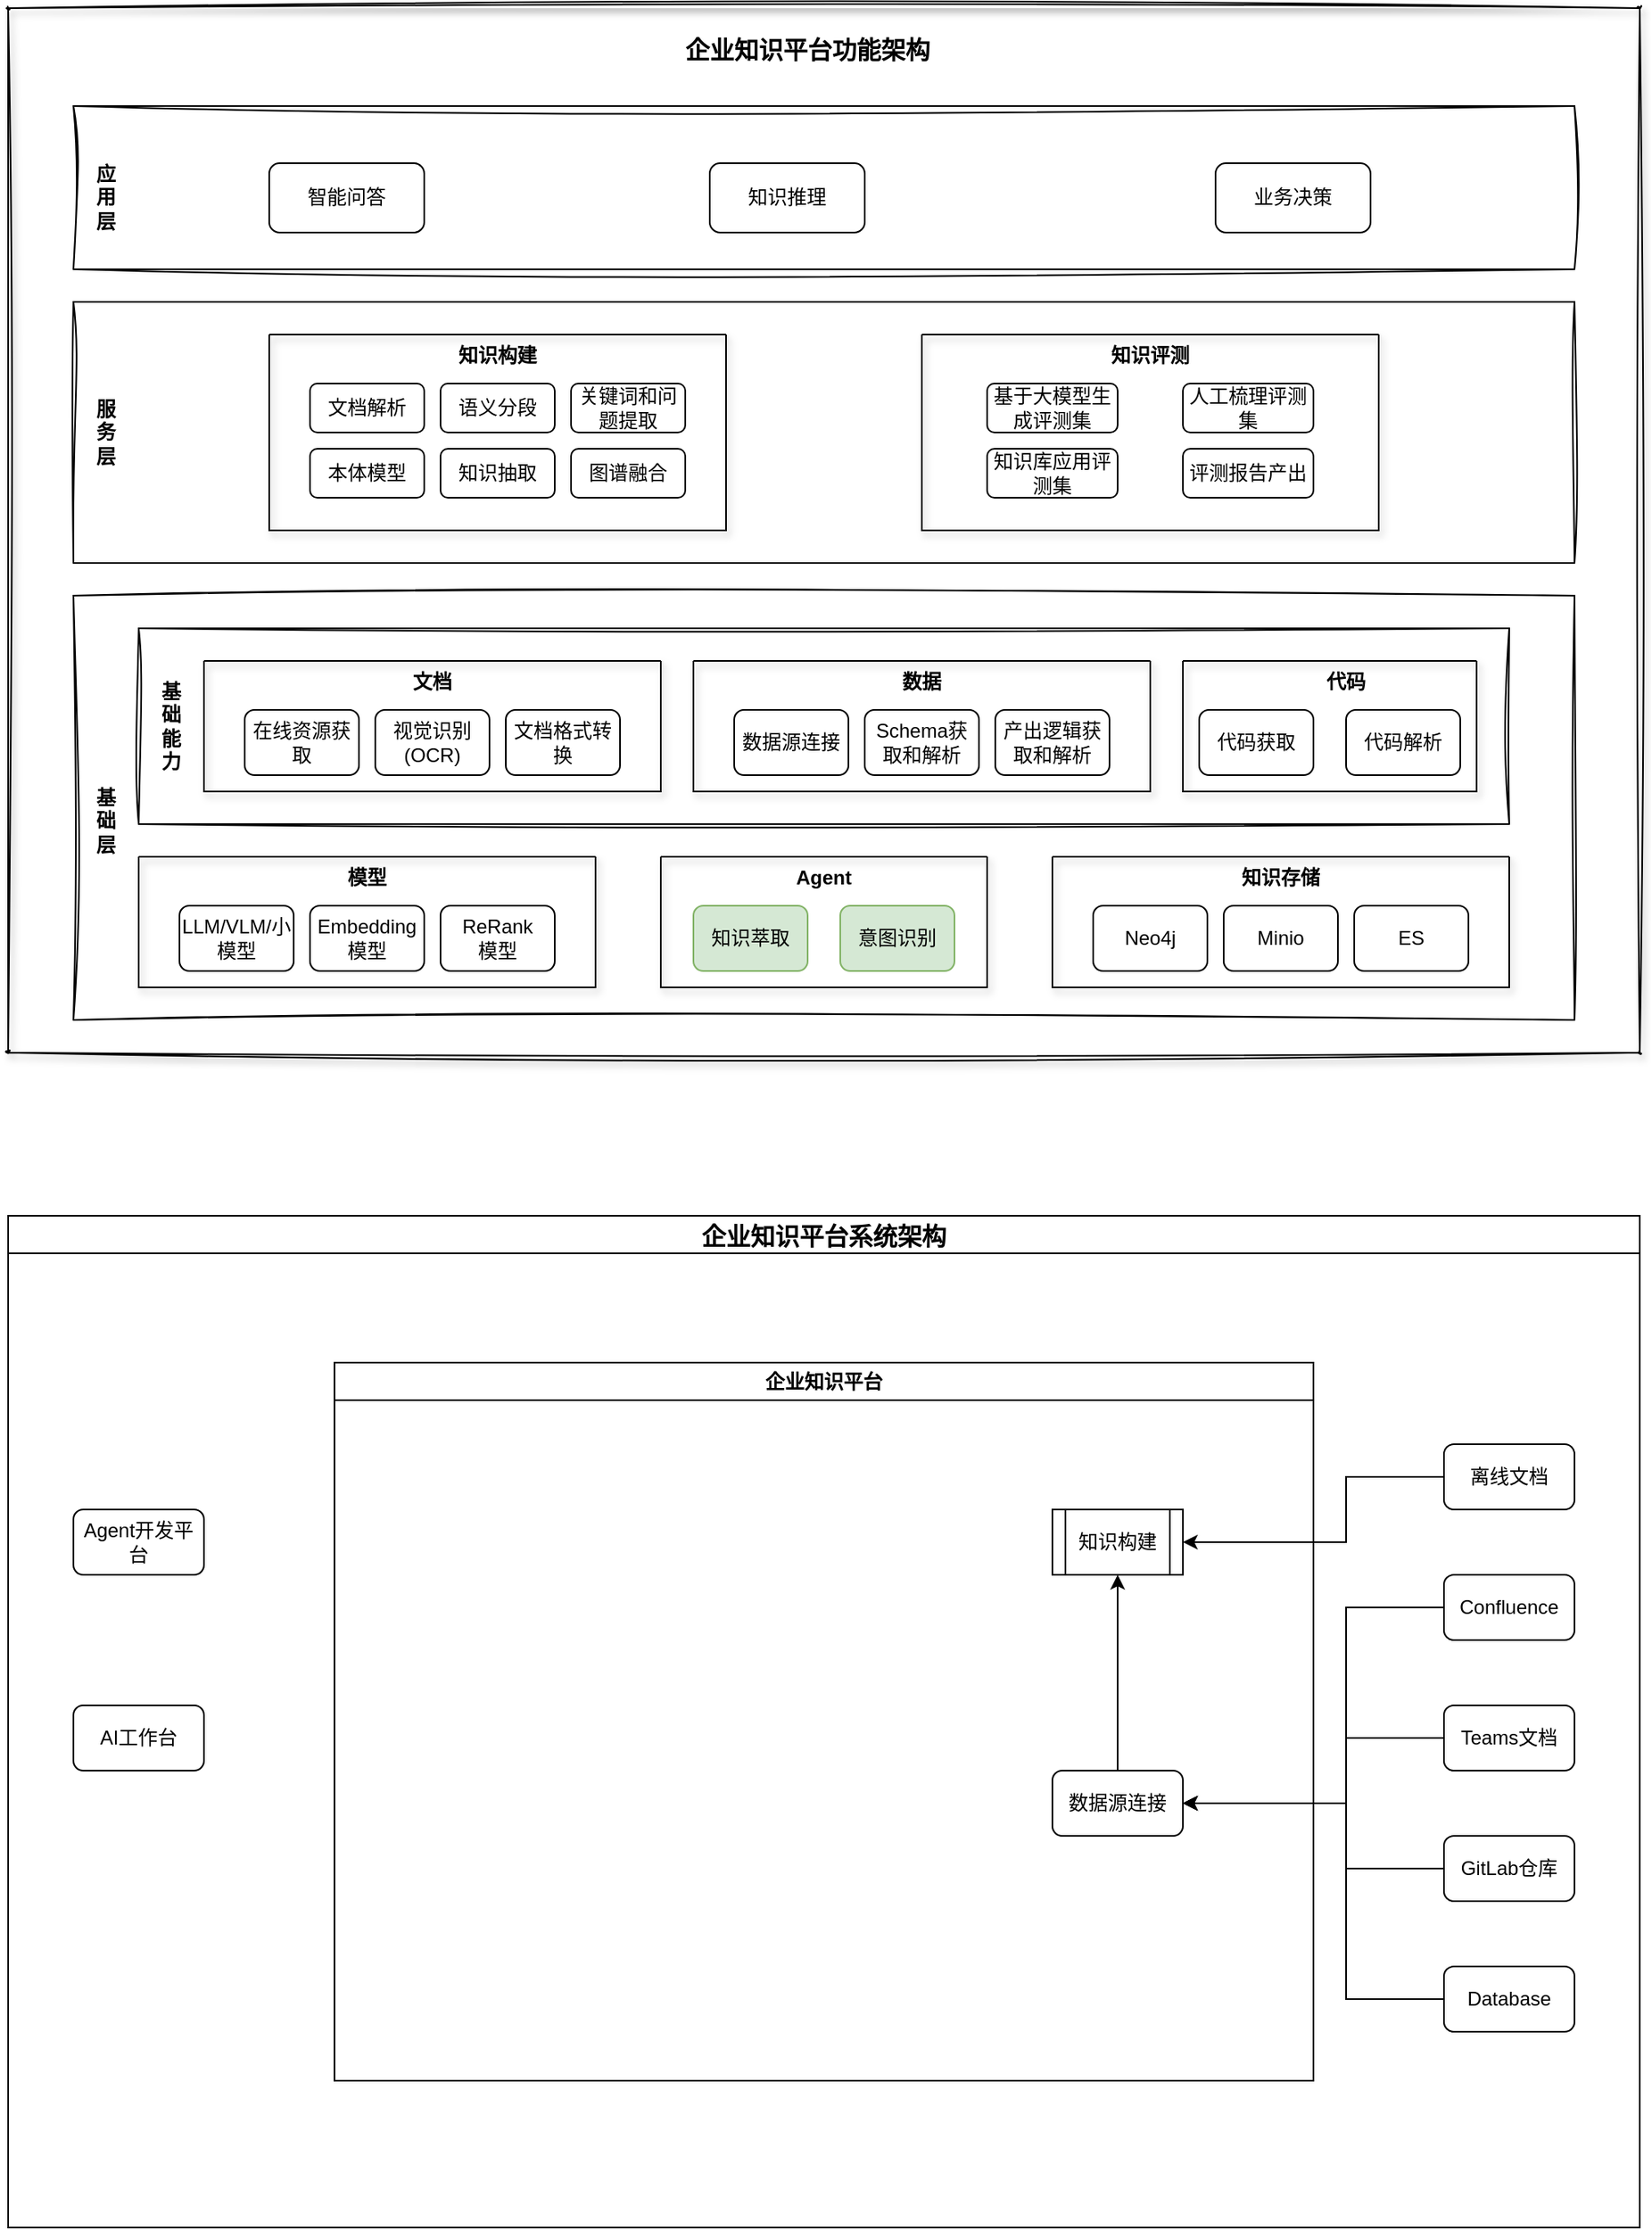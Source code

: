 <mxfile version="27.1.3" pages="2">
  <diagram name="平台整体设计" id="MxCnz9sl3STO58roB_Hc">
    <mxGraphModel dx="1358" dy="708" grid="1" gridSize="10" guides="1" tooltips="1" connect="1" arrows="1" fold="1" page="1" pageScale="1" pageWidth="1654" pageHeight="2336" math="0" shadow="0">
      <root>
        <mxCell id="0" />
        <mxCell id="1" parent="0" />
        <mxCell id="lvNZ2ctILBnJvPrkH7Vi-1" value="" style="swimlane;startSize=0;rounded=1;glass=0;sketch=1;curveFitting=1;jiggle=2;shadow=1;swimlaneLine=1;" parent="1" vertex="1">
          <mxGeometry x="160" y="80" width="1000" height="640" as="geometry">
            <mxRectangle x="160" y="80" width="50" height="40" as="alternateBounds" />
          </mxGeometry>
        </mxCell>
        <mxCell id="lvNZ2ctILBnJvPrkH7Vi-3" value="" style="swimlane;startSize=0;glass=0;shadow=0;sketch=1;curveFitting=1;jiggle=2;" parent="lvNZ2ctILBnJvPrkH7Vi-1" vertex="1">
          <mxGeometry x="40" y="360" width="920" height="260" as="geometry">
            <mxRectangle x="40" y="360" width="50" height="40" as="alternateBounds" />
          </mxGeometry>
        </mxCell>
        <mxCell id="lvNZ2ctILBnJvPrkH7Vi-5" value="" style="swimlane;startSize=0;shadow=1;" parent="lvNZ2ctILBnJvPrkH7Vi-3" vertex="1">
          <mxGeometry x="40" y="160" width="280" height="80" as="geometry" />
        </mxCell>
        <mxCell id="lvNZ2ctILBnJvPrkH7Vi-6" value="LLM/VLM/小模型" style="rounded=1;whiteSpace=wrap;html=1;" parent="lvNZ2ctILBnJvPrkH7Vi-5" vertex="1">
          <mxGeometry x="25" y="30" width="70" height="40" as="geometry" />
        </mxCell>
        <mxCell id="lvNZ2ctILBnJvPrkH7Vi-7" value="Embedding模型" style="rounded=1;whiteSpace=wrap;html=1;" parent="lvNZ2ctILBnJvPrkH7Vi-5" vertex="1">
          <mxGeometry x="105" y="30" width="70" height="40" as="geometry" />
        </mxCell>
        <mxCell id="lvNZ2ctILBnJvPrkH7Vi-8" value="ReRank&lt;div&gt;模型&lt;/div&gt;" style="rounded=1;whiteSpace=wrap;html=1;" parent="lvNZ2ctILBnJvPrkH7Vi-5" vertex="1">
          <mxGeometry x="185" y="30" width="70" height="40" as="geometry" />
        </mxCell>
        <mxCell id="lvNZ2ctILBnJvPrkH7Vi-9" value="&lt;b&gt;模型&lt;/b&gt;" style="text;html=1;align=center;verticalAlign=middle;whiteSpace=wrap;rounded=0;" parent="lvNZ2ctILBnJvPrkH7Vi-5" vertex="1">
          <mxGeometry x="125" width="30" height="25" as="geometry" />
        </mxCell>
        <mxCell id="lvNZ2ctILBnJvPrkH7Vi-10" value="" style="swimlane;startSize=0;shadow=1;" parent="lvNZ2ctILBnJvPrkH7Vi-3" vertex="1">
          <mxGeometry x="360" y="160" width="200" height="80" as="geometry">
            <mxRectangle x="340" y="110" width="50" height="40" as="alternateBounds" />
          </mxGeometry>
        </mxCell>
        <mxCell id="lvNZ2ctILBnJvPrkH7Vi-11" value="知识萃取" style="rounded=1;whiteSpace=wrap;html=1;fillColor=#d5e8d4;strokeColor=#82b366;" parent="lvNZ2ctILBnJvPrkH7Vi-10" vertex="1">
          <mxGeometry x="20" y="30" width="70" height="40" as="geometry" />
        </mxCell>
        <mxCell id="lvNZ2ctILBnJvPrkH7Vi-12" value="意图识别" style="rounded=1;whiteSpace=wrap;html=1;fillColor=#d5e8d4;strokeColor=#82b366;" parent="lvNZ2ctILBnJvPrkH7Vi-10" vertex="1">
          <mxGeometry x="110" y="30" width="70" height="40" as="geometry" />
        </mxCell>
        <mxCell id="lvNZ2ctILBnJvPrkH7Vi-14" value="&lt;b&gt;A&lt;/b&gt;&lt;b style=&quot;background-color: transparent; color: light-dark(rgb(0, 0, 0), rgb(255, 255, 255));&quot;&gt;g&lt;/b&gt;&lt;b style=&quot;background-color: transparent; color: light-dark(rgb(0, 0, 0), rgb(255, 255, 255));&quot;&gt;e&lt;/b&gt;&lt;b style=&quot;background-color: transparent; color: light-dark(rgb(0, 0, 0), rgb(255, 255, 255));&quot;&gt;n&lt;/b&gt;&lt;b style=&quot;background-color: transparent; color: light-dark(rgb(0, 0, 0), rgb(255, 255, 255));&quot;&gt;t&lt;/b&gt;" style="text;html=1;align=center;verticalAlign=middle;whiteSpace=wrap;rounded=0;" parent="lvNZ2ctILBnJvPrkH7Vi-10" vertex="1">
          <mxGeometry x="70" width="60" height="25" as="geometry" />
        </mxCell>
        <mxCell id="lvNZ2ctILBnJvPrkH7Vi-15" value="" style="swimlane;startSize=0;shadow=1;rounded=0;glass=0;swimlaneLine=1;" parent="lvNZ2ctILBnJvPrkH7Vi-3" vertex="1">
          <mxGeometry x="600" y="160" width="280" height="80" as="geometry" />
        </mxCell>
        <mxCell id="lvNZ2ctILBnJvPrkH7Vi-16" value="Neo4j" style="rounded=1;whiteSpace=wrap;html=1;" parent="lvNZ2ctILBnJvPrkH7Vi-15" vertex="1">
          <mxGeometry x="25" y="30" width="70" height="40" as="geometry" />
        </mxCell>
        <mxCell id="lvNZ2ctILBnJvPrkH7Vi-17" value="Minio" style="rounded=1;whiteSpace=wrap;html=1;" parent="lvNZ2ctILBnJvPrkH7Vi-15" vertex="1">
          <mxGeometry x="105" y="30" width="70" height="40" as="geometry" />
        </mxCell>
        <mxCell id="lvNZ2ctILBnJvPrkH7Vi-18" value="ES" style="rounded=1;whiteSpace=wrap;html=1;" parent="lvNZ2ctILBnJvPrkH7Vi-15" vertex="1">
          <mxGeometry x="185" y="30" width="70" height="40" as="geometry" />
        </mxCell>
        <mxCell id="lvNZ2ctILBnJvPrkH7Vi-19" value="&lt;b&gt;知识存储&lt;/b&gt;" style="text;html=1;align=center;verticalAlign=middle;whiteSpace=wrap;rounded=0;" parent="lvNZ2ctILBnJvPrkH7Vi-15" vertex="1">
          <mxGeometry x="100" width="80" height="25" as="geometry" />
        </mxCell>
        <mxCell id="lvNZ2ctILBnJvPrkH7Vi-20" value="" style="swimlane;startSize=0;sketch=1;curveFitting=1;jiggle=2;" parent="lvNZ2ctILBnJvPrkH7Vi-3" vertex="1">
          <mxGeometry x="40" y="20" width="840" height="120" as="geometry">
            <mxRectangle x="40" y="20" width="50" height="40" as="alternateBounds" />
          </mxGeometry>
        </mxCell>
        <mxCell id="lvNZ2ctILBnJvPrkH7Vi-24" value="&lt;b&gt;基础能力&lt;/b&gt;" style="text;html=1;align=center;verticalAlign=middle;whiteSpace=wrap;rounded=0;" parent="lvNZ2ctILBnJvPrkH7Vi-20" vertex="1">
          <mxGeometry x="10" y="23.75" width="20" height="72.5" as="geometry" />
        </mxCell>
        <mxCell id="lvNZ2ctILBnJvPrkH7Vi-27" value="" style="swimlane;startSize=0;shadow=1;" parent="lvNZ2ctILBnJvPrkH7Vi-20" vertex="1">
          <mxGeometry x="40" y="20" width="280" height="80" as="geometry" />
        </mxCell>
        <mxCell id="lvNZ2ctILBnJvPrkH7Vi-28" value="在线资源获取" style="rounded=1;whiteSpace=wrap;html=1;" parent="lvNZ2ctILBnJvPrkH7Vi-27" vertex="1">
          <mxGeometry x="25" y="30" width="70" height="40" as="geometry" />
        </mxCell>
        <mxCell id="lvNZ2ctILBnJvPrkH7Vi-29" value="视觉识别(OCR)" style="rounded=1;whiteSpace=wrap;html=1;" parent="lvNZ2ctILBnJvPrkH7Vi-27" vertex="1">
          <mxGeometry x="105" y="30" width="70" height="40" as="geometry" />
        </mxCell>
        <mxCell id="lvNZ2ctILBnJvPrkH7Vi-30" value="文档格式转换" style="rounded=1;whiteSpace=wrap;html=1;" parent="lvNZ2ctILBnJvPrkH7Vi-27" vertex="1">
          <mxGeometry x="185" y="30" width="70" height="40" as="geometry" />
        </mxCell>
        <mxCell id="lvNZ2ctILBnJvPrkH7Vi-31" value="&lt;b&gt;文档&lt;/b&gt;" style="text;html=1;align=center;verticalAlign=middle;whiteSpace=wrap;rounded=0;" parent="lvNZ2ctILBnJvPrkH7Vi-27" vertex="1">
          <mxGeometry x="125" width="30" height="25" as="geometry" />
        </mxCell>
        <mxCell id="lvNZ2ctILBnJvPrkH7Vi-32" value="" style="swimlane;startSize=0;shadow=1;" parent="lvNZ2ctILBnJvPrkH7Vi-20" vertex="1">
          <mxGeometry x="340" y="20" width="280" height="80" as="geometry" />
        </mxCell>
        <mxCell id="lvNZ2ctILBnJvPrkH7Vi-33" value="数据源连接" style="rounded=1;whiteSpace=wrap;html=1;" parent="lvNZ2ctILBnJvPrkH7Vi-32" vertex="1">
          <mxGeometry x="25" y="30" width="70" height="40" as="geometry" />
        </mxCell>
        <mxCell id="lvNZ2ctILBnJvPrkH7Vi-34" value="Schema获取和解析" style="rounded=1;whiteSpace=wrap;html=1;" parent="lvNZ2ctILBnJvPrkH7Vi-32" vertex="1">
          <mxGeometry x="105" y="30" width="70" height="40" as="geometry" />
        </mxCell>
        <mxCell id="lvNZ2ctILBnJvPrkH7Vi-35" value="产出逻辑获取和解析" style="rounded=1;whiteSpace=wrap;html=1;" parent="lvNZ2ctILBnJvPrkH7Vi-32" vertex="1">
          <mxGeometry x="185" y="30" width="70" height="40" as="geometry" />
        </mxCell>
        <mxCell id="lvNZ2ctILBnJvPrkH7Vi-36" value="&lt;b&gt;数据&lt;/b&gt;" style="text;html=1;align=center;verticalAlign=middle;whiteSpace=wrap;rounded=0;" parent="lvNZ2ctILBnJvPrkH7Vi-32" vertex="1">
          <mxGeometry x="125" width="30" height="25" as="geometry" />
        </mxCell>
        <mxCell id="lvNZ2ctILBnJvPrkH7Vi-37" value="" style="swimlane;startSize=0;shadow=1;" parent="lvNZ2ctILBnJvPrkH7Vi-20" vertex="1">
          <mxGeometry x="640" y="20" width="180" height="80" as="geometry">
            <mxRectangle x="340" y="110" width="50" height="40" as="alternateBounds" />
          </mxGeometry>
        </mxCell>
        <mxCell id="lvNZ2ctILBnJvPrkH7Vi-38" value="代码获取" style="rounded=1;whiteSpace=wrap;html=1;" parent="lvNZ2ctILBnJvPrkH7Vi-37" vertex="1">
          <mxGeometry x="10" y="30" width="70" height="40" as="geometry" />
        </mxCell>
        <mxCell id="lvNZ2ctILBnJvPrkH7Vi-39" value="代码解析" style="rounded=1;whiteSpace=wrap;html=1;" parent="lvNZ2ctILBnJvPrkH7Vi-37" vertex="1">
          <mxGeometry x="100" y="30" width="70" height="40" as="geometry" />
        </mxCell>
        <mxCell id="lvNZ2ctILBnJvPrkH7Vi-40" value="&lt;b&gt;代码&lt;/b&gt;" style="text;html=1;align=center;verticalAlign=middle;whiteSpace=wrap;rounded=0;" parent="lvNZ2ctILBnJvPrkH7Vi-37" vertex="1">
          <mxGeometry x="70" width="60" height="25" as="geometry" />
        </mxCell>
        <mxCell id="lvNZ2ctILBnJvPrkH7Vi-4" value="&lt;b&gt;基础层&lt;/b&gt;" style="text;html=1;align=center;verticalAlign=middle;whiteSpace=wrap;rounded=0;" parent="lvNZ2ctILBnJvPrkH7Vi-3" vertex="1">
          <mxGeometry x="10" y="120" width="20" height="35" as="geometry" />
        </mxCell>
        <mxCell id="lvNZ2ctILBnJvPrkH7Vi-41" value="" style="swimlane;startSize=0;sketch=1;curveFitting=1;jiggle=2;" parent="lvNZ2ctILBnJvPrkH7Vi-1" vertex="1">
          <mxGeometry x="40" y="180" width="920" height="160" as="geometry" />
        </mxCell>
        <mxCell id="lvNZ2ctILBnJvPrkH7Vi-42" value="&lt;b&gt;服务层&lt;/b&gt;" style="text;html=1;align=center;verticalAlign=middle;whiteSpace=wrap;rounded=0;" parent="lvNZ2ctILBnJvPrkH7Vi-41" vertex="1">
          <mxGeometry x="10" y="62.5" width="20" height="35" as="geometry" />
        </mxCell>
        <mxCell id="lvNZ2ctILBnJvPrkH7Vi-43" value="" style="swimlane;startSize=0;shadow=1;" parent="lvNZ2ctILBnJvPrkH7Vi-41" vertex="1">
          <mxGeometry x="120" y="20" width="280" height="120" as="geometry" />
        </mxCell>
        <mxCell id="lvNZ2ctILBnJvPrkH7Vi-44" value="文档解析" style="rounded=1;whiteSpace=wrap;html=1;" parent="lvNZ2ctILBnJvPrkH7Vi-43" vertex="1">
          <mxGeometry x="25" y="30" width="70" height="30" as="geometry" />
        </mxCell>
        <mxCell id="lvNZ2ctILBnJvPrkH7Vi-45" value="语义分段" style="rounded=1;whiteSpace=wrap;html=1;" parent="lvNZ2ctILBnJvPrkH7Vi-43" vertex="1">
          <mxGeometry x="105" y="30" width="70" height="30" as="geometry" />
        </mxCell>
        <mxCell id="lvNZ2ctILBnJvPrkH7Vi-46" value="关键词和问题提取" style="rounded=1;whiteSpace=wrap;html=1;" parent="lvNZ2ctILBnJvPrkH7Vi-43" vertex="1">
          <mxGeometry x="185" y="30" width="70" height="30" as="geometry" />
        </mxCell>
        <mxCell id="lvNZ2ctILBnJvPrkH7Vi-47" value="&lt;b&gt;知识构建&lt;/b&gt;" style="text;html=1;align=center;verticalAlign=middle;whiteSpace=wrap;rounded=0;" parent="lvNZ2ctILBnJvPrkH7Vi-43" vertex="1">
          <mxGeometry x="110" width="60" height="25" as="geometry" />
        </mxCell>
        <mxCell id="lvNZ2ctILBnJvPrkH7Vi-53" value="本体模型" style="rounded=1;whiteSpace=wrap;html=1;" parent="lvNZ2ctILBnJvPrkH7Vi-43" vertex="1">
          <mxGeometry x="25" y="70" width="70" height="30" as="geometry" />
        </mxCell>
        <mxCell id="lvNZ2ctILBnJvPrkH7Vi-54" value="知识抽取" style="rounded=1;whiteSpace=wrap;html=1;" parent="lvNZ2ctILBnJvPrkH7Vi-43" vertex="1">
          <mxGeometry x="105" y="70" width="70" height="30" as="geometry" />
        </mxCell>
        <mxCell id="lvNZ2ctILBnJvPrkH7Vi-55" value="图谱融合" style="rounded=1;whiteSpace=wrap;html=1;" parent="lvNZ2ctILBnJvPrkH7Vi-43" vertex="1">
          <mxGeometry x="185" y="70" width="70" height="30" as="geometry" />
        </mxCell>
        <mxCell id="lvNZ2ctILBnJvPrkH7Vi-48" value="" style="swimlane;startSize=0;shadow=1;" parent="lvNZ2ctILBnJvPrkH7Vi-41" vertex="1">
          <mxGeometry x="520" y="20" width="280" height="120" as="geometry" />
        </mxCell>
        <mxCell id="lvNZ2ctILBnJvPrkH7Vi-49" value="基于大模型生成评测集" style="rounded=1;whiteSpace=wrap;html=1;" parent="lvNZ2ctILBnJvPrkH7Vi-48" vertex="1">
          <mxGeometry x="40" y="30" width="80" height="30" as="geometry" />
        </mxCell>
        <mxCell id="lvNZ2ctILBnJvPrkH7Vi-51" value="人工梳理评测集" style="rounded=1;whiteSpace=wrap;html=1;" parent="lvNZ2ctILBnJvPrkH7Vi-48" vertex="1">
          <mxGeometry x="160" y="30" width="80" height="30" as="geometry" />
        </mxCell>
        <mxCell id="lvNZ2ctILBnJvPrkH7Vi-52" value="&lt;b&gt;知识评测&lt;/b&gt;" style="text;html=1;align=center;verticalAlign=middle;whiteSpace=wrap;rounded=0;" parent="lvNZ2ctILBnJvPrkH7Vi-48" vertex="1">
          <mxGeometry x="110" width="60" height="25" as="geometry" />
        </mxCell>
        <mxCell id="lvNZ2ctILBnJvPrkH7Vi-57" value="知识库应用评测集" style="rounded=1;whiteSpace=wrap;html=1;" parent="lvNZ2ctILBnJvPrkH7Vi-48" vertex="1">
          <mxGeometry x="40" y="70" width="80" height="30" as="geometry" />
        </mxCell>
        <mxCell id="lvNZ2ctILBnJvPrkH7Vi-58" value="评测报告产出" style="rounded=1;whiteSpace=wrap;html=1;" parent="lvNZ2ctILBnJvPrkH7Vi-48" vertex="1">
          <mxGeometry x="160" y="70" width="80" height="30" as="geometry" />
        </mxCell>
        <mxCell id="lvNZ2ctILBnJvPrkH7Vi-59" value="" style="swimlane;startSize=0;sketch=1;curveFitting=1;jiggle=2;" parent="lvNZ2ctILBnJvPrkH7Vi-1" vertex="1">
          <mxGeometry x="40" y="60" width="920" height="100" as="geometry">
            <mxRectangle x="40" y="60" width="50" height="40" as="alternateBounds" />
          </mxGeometry>
        </mxCell>
        <mxCell id="lvNZ2ctILBnJvPrkH7Vi-60" value="&lt;b&gt;应用层&lt;/b&gt;" style="text;html=1;align=center;verticalAlign=middle;whiteSpace=wrap;rounded=0;" parent="lvNZ2ctILBnJvPrkH7Vi-59" vertex="1">
          <mxGeometry x="10" y="38.75" width="20" height="35" as="geometry" />
        </mxCell>
        <mxCell id="lvNZ2ctILBnJvPrkH7Vi-62" value="智能问答" style="rounded=1;whiteSpace=wrap;html=1;" parent="lvNZ2ctILBnJvPrkH7Vi-59" vertex="1">
          <mxGeometry x="120" y="35" width="95" height="42.5" as="geometry" />
        </mxCell>
        <mxCell id="lvNZ2ctILBnJvPrkH7Vi-63" value="知识推理" style="rounded=1;whiteSpace=wrap;html=1;" parent="lvNZ2ctILBnJvPrkH7Vi-59" vertex="1">
          <mxGeometry x="390" y="35" width="95" height="42.5" as="geometry" />
        </mxCell>
        <mxCell id="lvNZ2ctILBnJvPrkH7Vi-64" value="业务决策" style="rounded=1;whiteSpace=wrap;html=1;" parent="lvNZ2ctILBnJvPrkH7Vi-59" vertex="1">
          <mxGeometry x="700" y="35" width="95" height="42.5" as="geometry" />
        </mxCell>
        <mxCell id="lvNZ2ctILBnJvPrkH7Vi-61" value="企业知识平台功能架构" style="text;html=1;align=center;verticalAlign=middle;whiteSpace=wrap;rounded=0;fontStyle=1;fontSize=15;" parent="lvNZ2ctILBnJvPrkH7Vi-1" vertex="1">
          <mxGeometry x="400" y="10" width="180" height="30" as="geometry" />
        </mxCell>
        <mxCell id="ar-m9gx7rpn5IQMBwHjH-1" value="&lt;font style=&quot;font-size: 15px;&quot;&gt;企业知识平台系统架构&lt;/font&gt;" style="swimlane;whiteSpace=wrap;html=1;" vertex="1" parent="1">
          <mxGeometry x="160" y="820" width="1000" height="620" as="geometry">
            <mxRectangle x="160" y="820" width="140" height="30" as="alternateBounds" />
          </mxGeometry>
        </mxCell>
        <mxCell id="ar-m9gx7rpn5IQMBwHjH-3" value="企业知识平台" style="swimlane;whiteSpace=wrap;html=1;" vertex="1" parent="ar-m9gx7rpn5IQMBwHjH-1">
          <mxGeometry x="200" y="90" width="600" height="440" as="geometry" />
        </mxCell>
        <mxCell id="ar-m9gx7rpn5IQMBwHjH-27" style="edgeStyle=orthogonalEdgeStyle;rounded=0;orthogonalLoop=1;jettySize=auto;html=1;exitX=0.5;exitY=0;exitDx=0;exitDy=0;" edge="1" parent="ar-m9gx7rpn5IQMBwHjH-3" source="ar-m9gx7rpn5IQMBwHjH-17" target="ar-m9gx7rpn5IQMBwHjH-26">
          <mxGeometry relative="1" as="geometry" />
        </mxCell>
        <mxCell id="ar-m9gx7rpn5IQMBwHjH-17" value="数据源连接" style="rounded=1;whiteSpace=wrap;html=1;" vertex="1" parent="ar-m9gx7rpn5IQMBwHjH-3">
          <mxGeometry x="440" y="250" width="80" height="40" as="geometry" />
        </mxCell>
        <mxCell id="ar-m9gx7rpn5IQMBwHjH-26" value="知识构建" style="shape=process;whiteSpace=wrap;html=1;backgroundOutline=1;" vertex="1" parent="ar-m9gx7rpn5IQMBwHjH-3">
          <mxGeometry x="440" y="90" width="80" height="40" as="geometry" />
        </mxCell>
        <mxCell id="ar-m9gx7rpn5IQMBwHjH-4" value="Agent开发平台" style="rounded=1;whiteSpace=wrap;html=1;" vertex="1" parent="ar-m9gx7rpn5IQMBwHjH-1">
          <mxGeometry x="40" y="180" width="80" height="40" as="geometry" />
        </mxCell>
        <mxCell id="ar-m9gx7rpn5IQMBwHjH-11" value="AI工作台" style="rounded=1;whiteSpace=wrap;html=1;" vertex="1" parent="ar-m9gx7rpn5IQMBwHjH-1">
          <mxGeometry x="40" y="300" width="80" height="40" as="geometry" />
        </mxCell>
        <mxCell id="ar-m9gx7rpn5IQMBwHjH-19" style="edgeStyle=orthogonalEdgeStyle;rounded=0;orthogonalLoop=1;jettySize=auto;html=1;exitX=0;exitY=0.5;exitDx=0;exitDy=0;entryX=1;entryY=0.5;entryDx=0;entryDy=0;" edge="1" parent="ar-m9gx7rpn5IQMBwHjH-1" source="ar-m9gx7rpn5IQMBwHjH-12" target="ar-m9gx7rpn5IQMBwHjH-17">
          <mxGeometry relative="1" as="geometry">
            <Array as="points">
              <mxPoint x="820" y="240" />
              <mxPoint x="820" y="360" />
            </Array>
          </mxGeometry>
        </mxCell>
        <mxCell id="ar-m9gx7rpn5IQMBwHjH-12" value="Confluence" style="rounded=1;whiteSpace=wrap;html=1;" vertex="1" parent="ar-m9gx7rpn5IQMBwHjH-1">
          <mxGeometry x="880" y="220" width="80" height="40" as="geometry" />
        </mxCell>
        <mxCell id="ar-m9gx7rpn5IQMBwHjH-20" style="edgeStyle=orthogonalEdgeStyle;rounded=0;orthogonalLoop=1;jettySize=auto;html=1;exitX=0;exitY=0.5;exitDx=0;exitDy=0;entryX=1;entryY=0.5;entryDx=0;entryDy=0;" edge="1" parent="ar-m9gx7rpn5IQMBwHjH-1" source="ar-m9gx7rpn5IQMBwHjH-13" target="ar-m9gx7rpn5IQMBwHjH-17">
          <mxGeometry relative="1" as="geometry">
            <Array as="points">
              <mxPoint x="820" y="320" />
              <mxPoint x="820" y="360" />
            </Array>
          </mxGeometry>
        </mxCell>
        <mxCell id="ar-m9gx7rpn5IQMBwHjH-13" value="Teams文档" style="rounded=1;whiteSpace=wrap;html=1;" vertex="1" parent="ar-m9gx7rpn5IQMBwHjH-1">
          <mxGeometry x="880" y="300" width="80" height="40" as="geometry" />
        </mxCell>
        <mxCell id="ar-m9gx7rpn5IQMBwHjH-21" style="edgeStyle=orthogonalEdgeStyle;rounded=0;orthogonalLoop=1;jettySize=auto;html=1;exitX=0;exitY=0.5;exitDx=0;exitDy=0;entryX=1;entryY=0.5;entryDx=0;entryDy=0;" edge="1" parent="ar-m9gx7rpn5IQMBwHjH-1" source="ar-m9gx7rpn5IQMBwHjH-14" target="ar-m9gx7rpn5IQMBwHjH-17">
          <mxGeometry relative="1" as="geometry">
            <Array as="points">
              <mxPoint x="820" y="400" />
              <mxPoint x="820" y="360" />
            </Array>
          </mxGeometry>
        </mxCell>
        <mxCell id="ar-m9gx7rpn5IQMBwHjH-14" value="GitLab仓库" style="rounded=1;whiteSpace=wrap;html=1;" vertex="1" parent="ar-m9gx7rpn5IQMBwHjH-1">
          <mxGeometry x="880" y="380" width="80" height="40" as="geometry" />
        </mxCell>
        <mxCell id="ar-m9gx7rpn5IQMBwHjH-25" style="edgeStyle=orthogonalEdgeStyle;rounded=0;orthogonalLoop=1;jettySize=auto;html=1;exitX=0;exitY=0.5;exitDx=0;exitDy=0;entryX=1;entryY=0.5;entryDx=0;entryDy=0;" edge="1" parent="ar-m9gx7rpn5IQMBwHjH-1" source="ar-m9gx7rpn5IQMBwHjH-15" target="ar-m9gx7rpn5IQMBwHjH-26">
          <mxGeometry relative="1" as="geometry">
            <mxPoint x="720" y="160" as="targetPoint" />
            <Array as="points">
              <mxPoint x="820" y="160" />
              <mxPoint x="820" y="200" />
            </Array>
          </mxGeometry>
        </mxCell>
        <mxCell id="ar-m9gx7rpn5IQMBwHjH-15" value="离线文档" style="rounded=1;whiteSpace=wrap;html=1;" vertex="1" parent="ar-m9gx7rpn5IQMBwHjH-1">
          <mxGeometry x="880" y="140" width="80" height="40" as="geometry" />
        </mxCell>
        <mxCell id="ar-m9gx7rpn5IQMBwHjH-23" style="edgeStyle=orthogonalEdgeStyle;rounded=0;orthogonalLoop=1;jettySize=auto;html=1;exitX=0;exitY=0.5;exitDx=0;exitDy=0;entryX=1;entryY=0.5;entryDx=0;entryDy=0;" edge="1" parent="ar-m9gx7rpn5IQMBwHjH-1" source="ar-m9gx7rpn5IQMBwHjH-18" target="ar-m9gx7rpn5IQMBwHjH-17">
          <mxGeometry relative="1" as="geometry">
            <Array as="points">
              <mxPoint x="820" y="480" />
              <mxPoint x="820" y="360" />
            </Array>
          </mxGeometry>
        </mxCell>
        <mxCell id="ar-m9gx7rpn5IQMBwHjH-18" value="Database" style="rounded=1;whiteSpace=wrap;html=1;" vertex="1" parent="ar-m9gx7rpn5IQMBwHjH-1">
          <mxGeometry x="880" y="460" width="80" height="40" as="geometry" />
        </mxCell>
      </root>
    </mxGraphModel>
  </diagram>
  <diagram id="QSiLVxwy0Fqxcyyxwcnf" name="第 2 页">
    <mxGraphModel grid="1" page="1" gridSize="10" guides="1" tooltips="1" connect="1" arrows="1" fold="1" pageScale="1" pageWidth="1654" pageHeight="2336" math="0" shadow="0">
      <root>
        <mxCell id="0" />
        <mxCell id="1" parent="0" />
      </root>
    </mxGraphModel>
  </diagram>
</mxfile>
